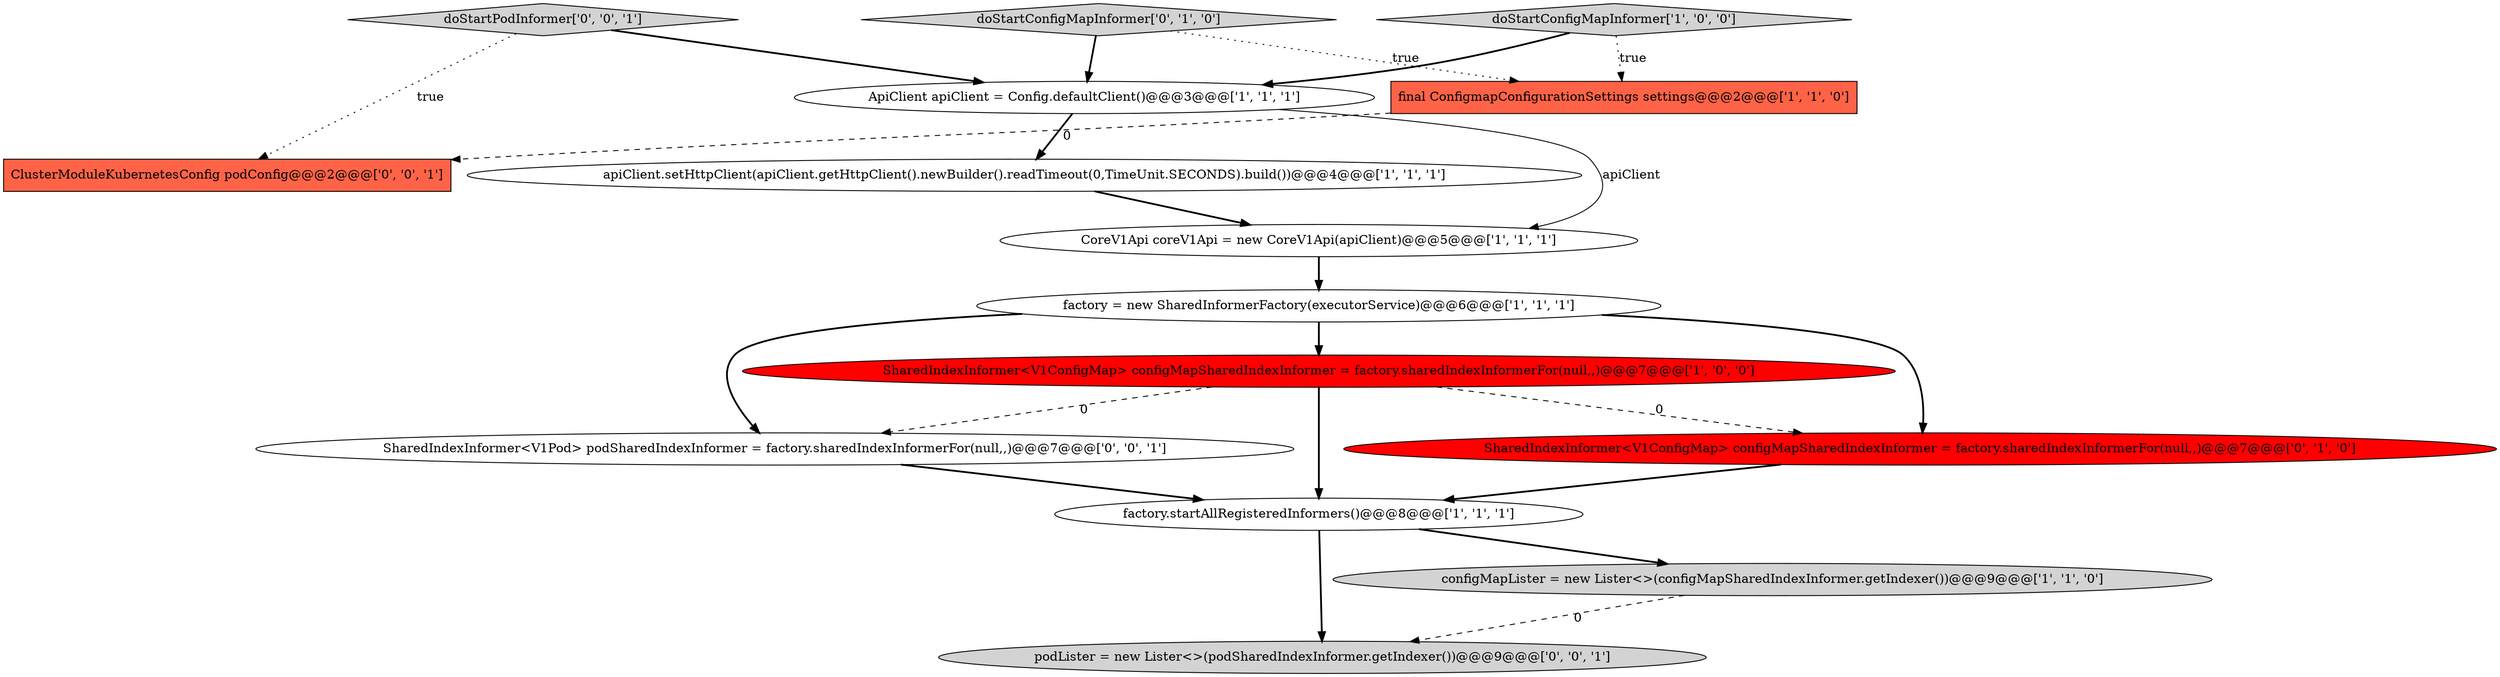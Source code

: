 digraph {
14 [style = filled, label = "podLister = new Lister<>(podSharedIndexInformer.getIndexer())@@@9@@@['0', '0', '1']", fillcolor = lightgray, shape = ellipse image = "AAA0AAABBB3BBB"];
0 [style = filled, label = "final ConfigmapConfigurationSettings settings@@@2@@@['1', '1', '0']", fillcolor = tomato, shape = box image = "AAA0AAABBB1BBB"];
7 [style = filled, label = "doStartConfigMapInformer['1', '0', '0']", fillcolor = lightgray, shape = diamond image = "AAA0AAABBB1BBB"];
10 [style = filled, label = "doStartConfigMapInformer['0', '1', '0']", fillcolor = lightgray, shape = diamond image = "AAA0AAABBB2BBB"];
13 [style = filled, label = "SharedIndexInformer<V1Pod> podSharedIndexInformer = factory.sharedIndexInformerFor(null,,)@@@7@@@['0', '0', '1']", fillcolor = white, shape = ellipse image = "AAA0AAABBB3BBB"];
11 [style = filled, label = "ClusterModuleKubernetesConfig podConfig@@@2@@@['0', '0', '1']", fillcolor = tomato, shape = box image = "AAA0AAABBB3BBB"];
4 [style = filled, label = "factory = new SharedInformerFactory(executorService)@@@6@@@['1', '1', '1']", fillcolor = white, shape = ellipse image = "AAA0AAABBB1BBB"];
2 [style = filled, label = "apiClient.setHttpClient(apiClient.getHttpClient().newBuilder().readTimeout(0,TimeUnit.SECONDS).build())@@@4@@@['1', '1', '1']", fillcolor = white, shape = ellipse image = "AAA0AAABBB1BBB"];
1 [style = filled, label = "ApiClient apiClient = Config.defaultClient()@@@3@@@['1', '1', '1']", fillcolor = white, shape = ellipse image = "AAA0AAABBB1BBB"];
6 [style = filled, label = "factory.startAllRegisteredInformers()@@@8@@@['1', '1', '1']", fillcolor = white, shape = ellipse image = "AAA0AAABBB1BBB"];
9 [style = filled, label = "SharedIndexInformer<V1ConfigMap> configMapSharedIndexInformer = factory.sharedIndexInformerFor(null,,)@@@7@@@['0', '1', '0']", fillcolor = red, shape = ellipse image = "AAA1AAABBB2BBB"];
12 [style = filled, label = "doStartPodInformer['0', '0', '1']", fillcolor = lightgray, shape = diamond image = "AAA0AAABBB3BBB"];
3 [style = filled, label = "configMapLister = new Lister<>(configMapSharedIndexInformer.getIndexer())@@@9@@@['1', '1', '0']", fillcolor = lightgray, shape = ellipse image = "AAA0AAABBB1BBB"];
8 [style = filled, label = "CoreV1Api coreV1Api = new CoreV1Api(apiClient)@@@5@@@['1', '1', '1']", fillcolor = white, shape = ellipse image = "AAA0AAABBB1BBB"];
5 [style = filled, label = "SharedIndexInformer<V1ConfigMap> configMapSharedIndexInformer = factory.sharedIndexInformerFor(null,,)@@@7@@@['1', '0', '0']", fillcolor = red, shape = ellipse image = "AAA1AAABBB1BBB"];
5->13 [style = dashed, label="0"];
4->9 [style = bold, label=""];
6->3 [style = bold, label=""];
7->1 [style = bold, label=""];
4->13 [style = bold, label=""];
5->9 [style = dashed, label="0"];
0->11 [style = dashed, label="0"];
7->0 [style = dotted, label="true"];
12->1 [style = bold, label=""];
9->6 [style = bold, label=""];
1->8 [style = solid, label="apiClient"];
12->11 [style = dotted, label="true"];
6->14 [style = bold, label=""];
5->6 [style = bold, label=""];
10->0 [style = dotted, label="true"];
1->2 [style = bold, label=""];
8->4 [style = bold, label=""];
13->6 [style = bold, label=""];
3->14 [style = dashed, label="0"];
10->1 [style = bold, label=""];
4->5 [style = bold, label=""];
2->8 [style = bold, label=""];
}
